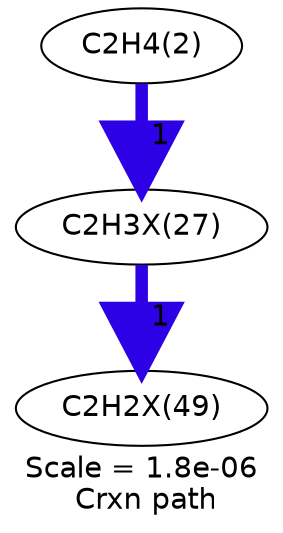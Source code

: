 digraph reaction_paths {
center=1;
s5 -> s10[fontname="Helvetica", style="setlinewidth(6)", arrowsize=3, color="0.7, 1.5, 0.9"
, label=" 1"];
s10 -> s14[fontname="Helvetica", style="setlinewidth(6)", arrowsize=3, color="0.7, 1.5, 0.9"
, label=" 1"];
s5 [ fontname="Helvetica", label="C2H4(2)"];
s10 [ fontname="Helvetica", label="C2H3X(27)"];
s14 [ fontname="Helvetica", label="C2H2X(49)"];
 label = "Scale = 1.8e-06\l Crxn path";
 fontname = "Helvetica";
}
